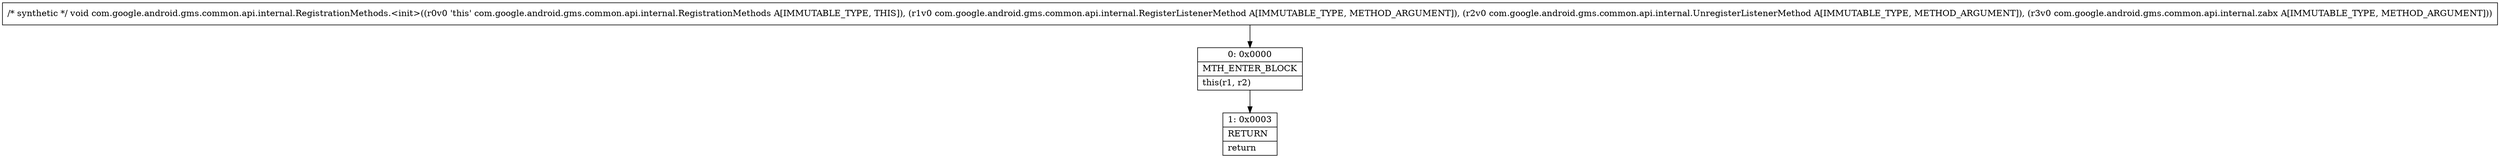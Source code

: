 digraph "CFG forcom.google.android.gms.common.api.internal.RegistrationMethods.\<init\>(Lcom\/google\/android\/gms\/common\/api\/internal\/RegisterListenerMethod;Lcom\/google\/android\/gms\/common\/api\/internal\/UnregisterListenerMethod;Lcom\/google\/android\/gms\/common\/api\/internal\/zabx;)V" {
Node_0 [shape=record,label="{0\:\ 0x0000|MTH_ENTER_BLOCK\l|this(r1, r2)\l}"];
Node_1 [shape=record,label="{1\:\ 0x0003|RETURN\l|return\l}"];
MethodNode[shape=record,label="{\/* synthetic *\/ void com.google.android.gms.common.api.internal.RegistrationMethods.\<init\>((r0v0 'this' com.google.android.gms.common.api.internal.RegistrationMethods A[IMMUTABLE_TYPE, THIS]), (r1v0 com.google.android.gms.common.api.internal.RegisterListenerMethod A[IMMUTABLE_TYPE, METHOD_ARGUMENT]), (r2v0 com.google.android.gms.common.api.internal.UnregisterListenerMethod A[IMMUTABLE_TYPE, METHOD_ARGUMENT]), (r3v0 com.google.android.gms.common.api.internal.zabx A[IMMUTABLE_TYPE, METHOD_ARGUMENT])) }"];
MethodNode -> Node_0;
Node_0 -> Node_1;
}

